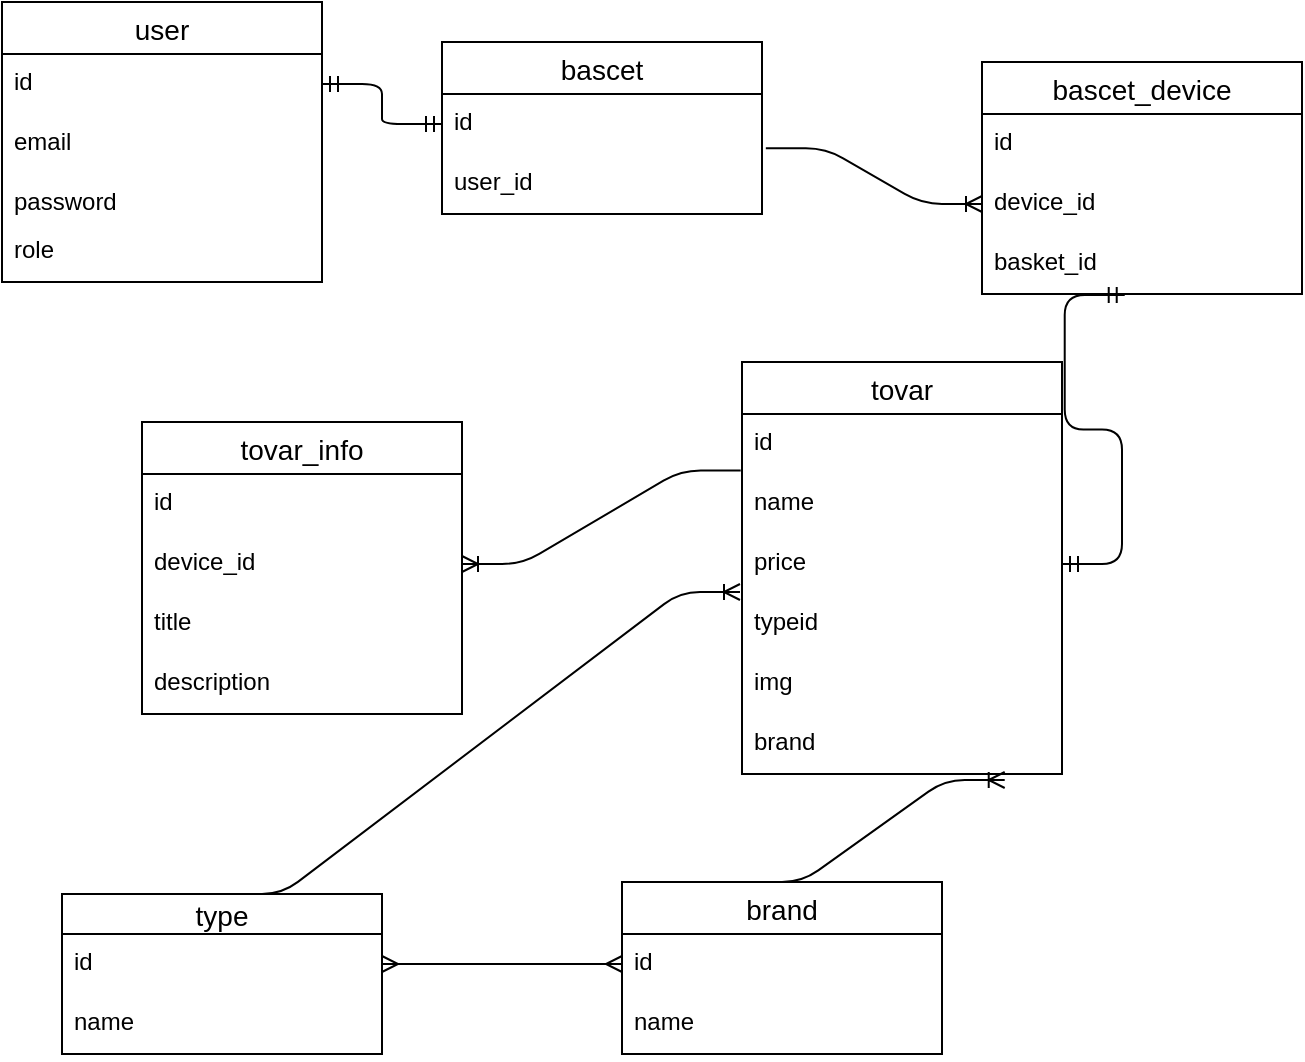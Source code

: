 <mxfile version="14.7.3" type="device"><diagram id="sYa_bbITxxDZdu4d04X3" name="Page-1"><mxGraphModel dx="864" dy="490" grid="1" gridSize="10" guides="1" tooltips="1" connect="1" arrows="1" fold="1" page="1" pageScale="1" pageWidth="827" pageHeight="1169" math="0" shadow="0"><root><mxCell id="0"/><mxCell id="1" parent="0"/><mxCell id="YjpfeRl4-W2pfEalcS3N-1" value="user" style="swimlane;fontStyle=0;childLayout=stackLayout;horizontal=1;startSize=26;horizontalStack=0;resizeParent=1;resizeParentMax=0;resizeLast=0;collapsible=1;marginBottom=0;align=center;fontSize=14;" vertex="1" parent="1"><mxGeometry x="120" y="130" width="160" height="140" as="geometry"/></mxCell><mxCell id="YjpfeRl4-W2pfEalcS3N-2" value="id" style="text;strokeColor=none;fillColor=none;spacingLeft=4;spacingRight=4;overflow=hidden;rotatable=0;points=[[0,0.5],[1,0.5]];portConstraint=eastwest;fontSize=12;" vertex="1" parent="YjpfeRl4-W2pfEalcS3N-1"><mxGeometry y="26" width="160" height="30" as="geometry"/></mxCell><mxCell id="YjpfeRl4-W2pfEalcS3N-3" value="email" style="text;strokeColor=none;fillColor=none;spacingLeft=4;spacingRight=4;overflow=hidden;rotatable=0;points=[[0,0.5],[1,0.5]];portConstraint=eastwest;fontSize=12;" vertex="1" parent="YjpfeRl4-W2pfEalcS3N-1"><mxGeometry y="56" width="160" height="30" as="geometry"/></mxCell><mxCell id="YjpfeRl4-W2pfEalcS3N-4" value="password&#10;" style="text;strokeColor=none;fillColor=none;spacingLeft=4;spacingRight=4;overflow=hidden;rotatable=0;points=[[0,0.5],[1,0.5]];portConstraint=eastwest;fontSize=12;" vertex="1" parent="YjpfeRl4-W2pfEalcS3N-1"><mxGeometry y="86" width="160" height="24" as="geometry"/></mxCell><mxCell id="YjpfeRl4-W2pfEalcS3N-5" value="role&#10;" style="text;strokeColor=none;fillColor=none;spacingLeft=4;spacingRight=4;overflow=hidden;rotatable=0;points=[[0,0.5],[1,0.5]];portConstraint=eastwest;fontSize=12;" vertex="1" parent="YjpfeRl4-W2pfEalcS3N-1"><mxGeometry y="110" width="160" height="30" as="geometry"/></mxCell><mxCell id="YjpfeRl4-W2pfEalcS3N-6" value="bascet" style="swimlane;fontStyle=0;childLayout=stackLayout;horizontal=1;startSize=26;horizontalStack=0;resizeParent=1;resizeParentMax=0;resizeLast=0;collapsible=1;marginBottom=0;align=center;fontSize=14;" vertex="1" parent="1"><mxGeometry x="340" y="150" width="160" height="86" as="geometry"/></mxCell><mxCell id="YjpfeRl4-W2pfEalcS3N-7" value="id" style="text;strokeColor=none;fillColor=none;spacingLeft=4;spacingRight=4;overflow=hidden;rotatable=0;points=[[0,0.5],[1,0.5]];portConstraint=eastwest;fontSize=12;" vertex="1" parent="YjpfeRl4-W2pfEalcS3N-6"><mxGeometry y="26" width="160" height="30" as="geometry"/></mxCell><mxCell id="YjpfeRl4-W2pfEalcS3N-8" value="user_id" style="text;strokeColor=none;fillColor=none;spacingLeft=4;spacingRight=4;overflow=hidden;rotatable=0;points=[[0,0.5],[1,0.5]];portConstraint=eastwest;fontSize=12;" vertex="1" parent="YjpfeRl4-W2pfEalcS3N-6"><mxGeometry y="56" width="160" height="30" as="geometry"/></mxCell><mxCell id="YjpfeRl4-W2pfEalcS3N-10" value="" style="edgeStyle=entityRelationEdgeStyle;fontSize=12;html=1;endArrow=ERmandOne;startArrow=ERmandOne;" edge="1" parent="1" source="YjpfeRl4-W2pfEalcS3N-2" target="YjpfeRl4-W2pfEalcS3N-7"><mxGeometry width="100" height="100" relative="1" as="geometry"><mxPoint x="340" y="230" as="sourcePoint"/><mxPoint x="440" y="130" as="targetPoint"/></mxGeometry></mxCell><mxCell id="YjpfeRl4-W2pfEalcS3N-11" value="tovar" style="swimlane;fontStyle=0;childLayout=stackLayout;horizontal=1;startSize=26;horizontalStack=0;resizeParent=1;resizeParentMax=0;resizeLast=0;collapsible=1;marginBottom=0;align=center;fontSize=14;" vertex="1" parent="1"><mxGeometry x="490" y="310" width="160" height="206" as="geometry"/></mxCell><mxCell id="YjpfeRl4-W2pfEalcS3N-12" value="id" style="text;strokeColor=none;fillColor=none;spacingLeft=4;spacingRight=4;overflow=hidden;rotatable=0;points=[[0,0.5],[1,0.5]];portConstraint=eastwest;fontSize=12;" vertex="1" parent="YjpfeRl4-W2pfEalcS3N-11"><mxGeometry y="26" width="160" height="30" as="geometry"/></mxCell><mxCell id="YjpfeRl4-W2pfEalcS3N-13" value="name" style="text;strokeColor=none;fillColor=none;spacingLeft=4;spacingRight=4;overflow=hidden;rotatable=0;points=[[0,0.5],[1,0.5]];portConstraint=eastwest;fontSize=12;" vertex="1" parent="YjpfeRl4-W2pfEalcS3N-11"><mxGeometry y="56" width="160" height="30" as="geometry"/></mxCell><mxCell id="YjpfeRl4-W2pfEalcS3N-14" value="price" style="text;strokeColor=none;fillColor=none;spacingLeft=4;spacingRight=4;overflow=hidden;rotatable=0;points=[[0,0.5],[1,0.5]];portConstraint=eastwest;fontSize=12;" vertex="1" parent="YjpfeRl4-W2pfEalcS3N-11"><mxGeometry y="86" width="160" height="30" as="geometry"/></mxCell><mxCell id="YjpfeRl4-W2pfEalcS3N-15" value="typeid&#10;" style="text;strokeColor=none;fillColor=none;spacingLeft=4;spacingRight=4;overflow=hidden;rotatable=0;points=[[0,0.5],[1,0.5]];portConstraint=eastwest;fontSize=12;" vertex="1" parent="YjpfeRl4-W2pfEalcS3N-11"><mxGeometry y="116" width="160" height="30" as="geometry"/></mxCell><mxCell id="YjpfeRl4-W2pfEalcS3N-17" value="img" style="text;strokeColor=none;fillColor=none;spacingLeft=4;spacingRight=4;overflow=hidden;rotatable=0;points=[[0,0.5],[1,0.5]];portConstraint=eastwest;fontSize=12;" vertex="1" parent="YjpfeRl4-W2pfEalcS3N-11"><mxGeometry y="146" width="160" height="30" as="geometry"/></mxCell><mxCell id="YjpfeRl4-W2pfEalcS3N-16" value="brand" style="text;strokeColor=none;fillColor=none;spacingLeft=4;spacingRight=4;overflow=hidden;rotatable=0;points=[[0,0.5],[1,0.5]];portConstraint=eastwest;fontSize=12;" vertex="1" parent="YjpfeRl4-W2pfEalcS3N-11"><mxGeometry y="176" width="160" height="30" as="geometry"/></mxCell><mxCell id="YjpfeRl4-W2pfEalcS3N-18" value="type" style="swimlane;fontStyle=0;childLayout=stackLayout;horizontal=1;startSize=20;horizontalStack=0;resizeParent=1;resizeParentMax=0;resizeLast=0;collapsible=1;marginBottom=0;align=center;fontSize=14;" vertex="1" parent="1"><mxGeometry x="150" y="576" width="160" height="80" as="geometry"/></mxCell><mxCell id="YjpfeRl4-W2pfEalcS3N-19" value="id" style="text;strokeColor=none;fillColor=none;spacingLeft=4;spacingRight=4;overflow=hidden;rotatable=0;points=[[0,0.5],[1,0.5]];portConstraint=eastwest;fontSize=12;" vertex="1" parent="YjpfeRl4-W2pfEalcS3N-18"><mxGeometry y="20" width="160" height="30" as="geometry"/></mxCell><mxCell id="YjpfeRl4-W2pfEalcS3N-20" value="name" style="text;strokeColor=none;fillColor=none;spacingLeft=4;spacingRight=4;overflow=hidden;rotatable=0;points=[[0,0.5],[1,0.5]];portConstraint=eastwest;fontSize=12;" vertex="1" parent="YjpfeRl4-W2pfEalcS3N-18"><mxGeometry y="50" width="160" height="30" as="geometry"/></mxCell><mxCell id="YjpfeRl4-W2pfEalcS3N-22" value="brand" style="swimlane;fontStyle=0;childLayout=stackLayout;horizontal=1;startSize=26;horizontalStack=0;resizeParent=1;resizeParentMax=0;resizeLast=0;collapsible=1;marginBottom=0;align=center;fontSize=14;" vertex="1" parent="1"><mxGeometry x="430" y="570" width="160" height="86" as="geometry"/></mxCell><mxCell id="YjpfeRl4-W2pfEalcS3N-23" value="id" style="text;strokeColor=none;fillColor=none;spacingLeft=4;spacingRight=4;overflow=hidden;rotatable=0;points=[[0,0.5],[1,0.5]];portConstraint=eastwest;fontSize=12;" vertex="1" parent="YjpfeRl4-W2pfEalcS3N-22"><mxGeometry y="26" width="160" height="30" as="geometry"/></mxCell><mxCell id="YjpfeRl4-W2pfEalcS3N-24" value="name" style="text;strokeColor=none;fillColor=none;spacingLeft=4;spacingRight=4;overflow=hidden;rotatable=0;points=[[0,0.5],[1,0.5]];portConstraint=eastwest;fontSize=12;" vertex="1" parent="YjpfeRl4-W2pfEalcS3N-22"><mxGeometry y="56" width="160" height="30" as="geometry"/></mxCell><mxCell id="YjpfeRl4-W2pfEalcS3N-26" value="" style="edgeStyle=entityRelationEdgeStyle;fontSize=12;html=1;endArrow=ERoneToMany;exitX=0.5;exitY=0;exitDx=0;exitDy=0;" edge="1" parent="1" source="YjpfeRl4-W2pfEalcS3N-18"><mxGeometry width="100" height="100" relative="1" as="geometry"><mxPoint x="230" y="570" as="sourcePoint"/><mxPoint x="489" y="425" as="targetPoint"/></mxGeometry></mxCell><mxCell id="YjpfeRl4-W2pfEalcS3N-27" value="" style="edgeStyle=entityRelationEdgeStyle;fontSize=12;html=1;endArrow=ERoneToMany;exitX=0.375;exitY=0;exitDx=0;exitDy=0;exitPerimeter=0;entryX=0.821;entryY=1.1;entryDx=0;entryDy=0;entryPerimeter=0;" edge="1" parent="1" source="YjpfeRl4-W2pfEalcS3N-22" target="YjpfeRl4-W2pfEalcS3N-16"><mxGeometry width="100" height="100" relative="1" as="geometry"><mxPoint x="480" y="616" as="sourcePoint"/><mxPoint x="584" y="530" as="targetPoint"/></mxGeometry></mxCell><mxCell id="YjpfeRl4-W2pfEalcS3N-28" value="" style="edgeStyle=entityRelationEdgeStyle;fontSize=12;html=1;endArrow=ERmany;startArrow=ERmany;exitX=1;exitY=0.5;exitDx=0;exitDy=0;entryX=0;entryY=0.5;entryDx=0;entryDy=0;" edge="1" parent="1" source="YjpfeRl4-W2pfEalcS3N-19" target="YjpfeRl4-W2pfEalcS3N-23"><mxGeometry width="100" height="100" relative="1" as="geometry"><mxPoint x="380" y="520" as="sourcePoint"/><mxPoint x="480" y="420" as="targetPoint"/></mxGeometry></mxCell><mxCell id="YjpfeRl4-W2pfEalcS3N-29" value="tovar_info" style="swimlane;fontStyle=0;childLayout=stackLayout;horizontal=1;startSize=26;horizontalStack=0;resizeParent=1;resizeParentMax=0;resizeLast=0;collapsible=1;marginBottom=0;align=center;fontSize=14;" vertex="1" parent="1"><mxGeometry x="190" y="340" width="160" height="146" as="geometry"/></mxCell><mxCell id="YjpfeRl4-W2pfEalcS3N-30" value="id&#10;" style="text;strokeColor=none;fillColor=none;spacingLeft=4;spacingRight=4;overflow=hidden;rotatable=0;points=[[0,0.5],[1,0.5]];portConstraint=eastwest;fontSize=12;" vertex="1" parent="YjpfeRl4-W2pfEalcS3N-29"><mxGeometry y="26" width="160" height="30" as="geometry"/></mxCell><mxCell id="YjpfeRl4-W2pfEalcS3N-31" value="device_id" style="text;strokeColor=none;fillColor=none;spacingLeft=4;spacingRight=4;overflow=hidden;rotatable=0;points=[[0,0.5],[1,0.5]];portConstraint=eastwest;fontSize=12;" vertex="1" parent="YjpfeRl4-W2pfEalcS3N-29"><mxGeometry y="56" width="160" height="30" as="geometry"/></mxCell><mxCell id="YjpfeRl4-W2pfEalcS3N-33" value="title" style="text;strokeColor=none;fillColor=none;spacingLeft=4;spacingRight=4;overflow=hidden;rotatable=0;points=[[0,0.5],[1,0.5]];portConstraint=eastwest;fontSize=12;" vertex="1" parent="YjpfeRl4-W2pfEalcS3N-29"><mxGeometry y="86" width="160" height="30" as="geometry"/></mxCell><mxCell id="YjpfeRl4-W2pfEalcS3N-32" value="description" style="text;strokeColor=none;fillColor=none;spacingLeft=4;spacingRight=4;overflow=hidden;rotatable=0;points=[[0,0.5],[1,0.5]];portConstraint=eastwest;fontSize=12;" vertex="1" parent="YjpfeRl4-W2pfEalcS3N-29"><mxGeometry y="116" width="160" height="30" as="geometry"/></mxCell><mxCell id="YjpfeRl4-W2pfEalcS3N-34" value="" style="edgeStyle=entityRelationEdgeStyle;fontSize=12;html=1;endArrow=ERoneToMany;exitX=-0.004;exitY=0.943;exitDx=0;exitDy=0;exitPerimeter=0;entryX=1;entryY=0.5;entryDx=0;entryDy=0;" edge="1" parent="1" source="YjpfeRl4-W2pfEalcS3N-12" target="YjpfeRl4-W2pfEalcS3N-31"><mxGeometry width="100" height="100" relative="1" as="geometry"><mxPoint x="-20" y="420" as="sourcePoint"/><mxPoint x="80" y="320" as="targetPoint"/></mxGeometry></mxCell><mxCell id="YjpfeRl4-W2pfEalcS3N-35" value="bascet_device" style="swimlane;fontStyle=0;childLayout=stackLayout;horizontal=1;startSize=26;horizontalStack=0;resizeParent=1;resizeParentMax=0;resizeLast=0;collapsible=1;marginBottom=0;align=center;fontSize=14;" vertex="1" parent="1"><mxGeometry x="610" y="160" width="160" height="116" as="geometry"/></mxCell><mxCell id="YjpfeRl4-W2pfEalcS3N-36" value="id" style="text;strokeColor=none;fillColor=none;spacingLeft=4;spacingRight=4;overflow=hidden;rotatable=0;points=[[0,0.5],[1,0.5]];portConstraint=eastwest;fontSize=12;" vertex="1" parent="YjpfeRl4-W2pfEalcS3N-35"><mxGeometry y="26" width="160" height="30" as="geometry"/></mxCell><mxCell id="YjpfeRl4-W2pfEalcS3N-37" value="device_id" style="text;strokeColor=none;fillColor=none;spacingLeft=4;spacingRight=4;overflow=hidden;rotatable=0;points=[[0,0.5],[1,0.5]];portConstraint=eastwest;fontSize=12;" vertex="1" parent="YjpfeRl4-W2pfEalcS3N-35"><mxGeometry y="56" width="160" height="30" as="geometry"/></mxCell><mxCell id="YjpfeRl4-W2pfEalcS3N-38" value="basket_id" style="text;strokeColor=none;fillColor=none;spacingLeft=4;spacingRight=4;overflow=hidden;rotatable=0;points=[[0,0.5],[1,0.5]];portConstraint=eastwest;fontSize=12;" vertex="1" parent="YjpfeRl4-W2pfEalcS3N-35"><mxGeometry y="86" width="160" height="30" as="geometry"/></mxCell><mxCell id="YjpfeRl4-W2pfEalcS3N-40" value="" style="edgeStyle=entityRelationEdgeStyle;fontSize=12;html=1;endArrow=ERoneToMany;exitX=1.012;exitY=-0.095;exitDx=0;exitDy=0;exitPerimeter=0;entryX=0;entryY=0.5;entryDx=0;entryDy=0;" edge="1" parent="1" source="YjpfeRl4-W2pfEalcS3N-8" target="YjpfeRl4-W2pfEalcS3N-37"><mxGeometry width="100" height="100" relative="1" as="geometry"><mxPoint x="530" y="290" as="sourcePoint"/><mxPoint x="630" y="190" as="targetPoint"/></mxGeometry></mxCell><mxCell id="YjpfeRl4-W2pfEalcS3N-41" value="" style="edgeStyle=entityRelationEdgeStyle;fontSize=12;html=1;endArrow=ERmandOne;startArrow=ERmandOne;entryX=0.446;entryY=1.017;entryDx=0;entryDy=0;entryPerimeter=0;exitX=1;exitY=0.5;exitDx=0;exitDy=0;" edge="1" parent="1" source="YjpfeRl4-W2pfEalcS3N-14" target="YjpfeRl4-W2pfEalcS3N-38"><mxGeometry width="100" height="100" relative="1" as="geometry"><mxPoint x="660" y="380" as="sourcePoint"/><mxPoint x="760" y="280" as="targetPoint"/></mxGeometry></mxCell></root></mxGraphModel></diagram></mxfile>